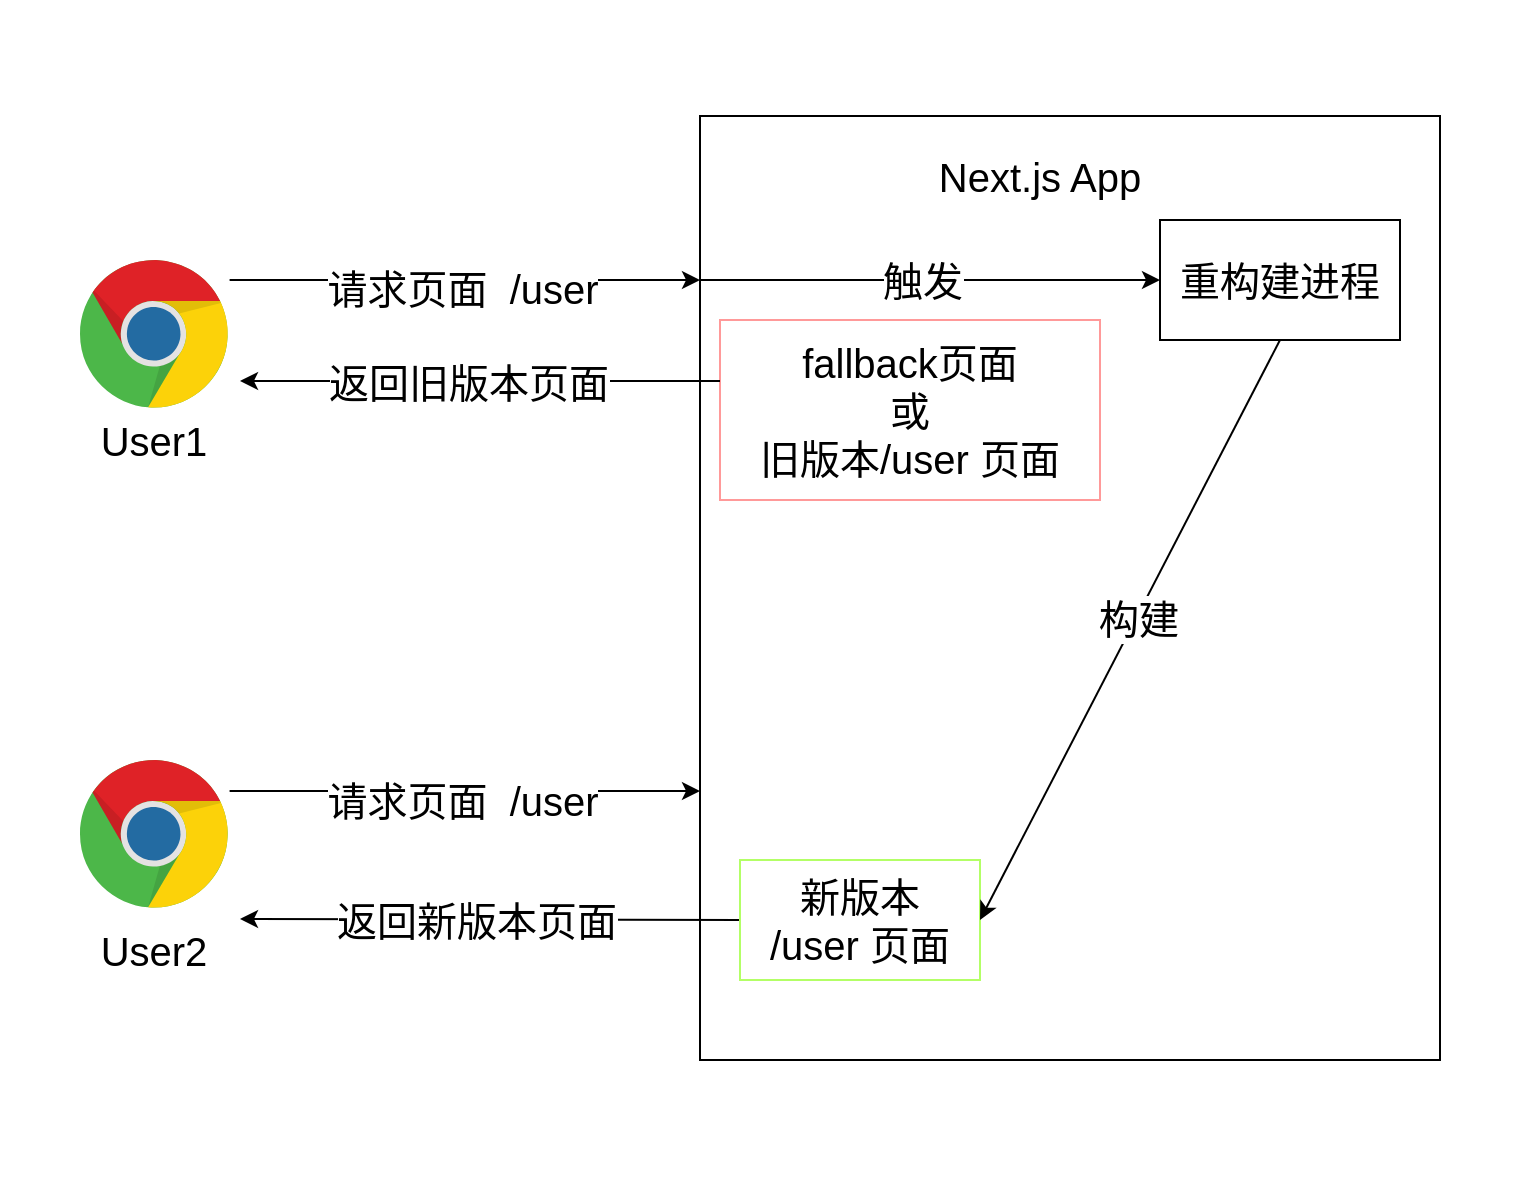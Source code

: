 <mxfile>
    <diagram id="ul-tCbS_ZGL39hckQb31" name="Page-1">
        <mxGraphModel dx="912" dy="862" grid="1" gridSize="10" guides="1" tooltips="1" connect="1" arrows="1" fold="1" page="1" pageScale="1" pageWidth="850" pageHeight="1100" math="0" shadow="0">
            <root>
                <mxCell id="0"/>
                <mxCell id="1" parent="0"/>
                <mxCell id="364" value="" style="rounded=0;whiteSpace=wrap;html=1;strokeColor=none;fontSize=20;" vertex="1" parent="1">
                    <mxGeometry x="40" y="290" width="760" height="590" as="geometry"/>
                </mxCell>
                <mxCell id="365" style="edgeStyle=elbowEdgeStyle;elbow=vertical;html=1;fontSize=20;" edge="1" parent="1" source="367" target="371">
                    <mxGeometry relative="1" as="geometry">
                        <mxPoint x="390" y="436" as="targetPoint"/>
                        <Array as="points">
                            <mxPoint x="380" y="430"/>
                        </Array>
                    </mxGeometry>
                </mxCell>
                <mxCell id="366" value="请求页面&amp;nbsp; /user" style="edgeLabel;html=1;align=center;verticalAlign=middle;resizable=0;points=[];fontSize=20;" vertex="1" connectable="0" parent="365">
                    <mxGeometry x="-0.18" y="1" relative="1" as="geometry">
                        <mxPoint x="19" y="5" as="offset"/>
                    </mxGeometry>
                </mxCell>
                <mxCell id="367" value="" style="dashed=0;outlineConnect=0;html=1;align=center;labelPosition=center;verticalLabelPosition=bottom;verticalAlign=top;shape=mxgraph.weblogos.chrome;fontSize=20;" vertex="1" parent="1">
                    <mxGeometry x="80" y="420" width="74.8" height="75.4" as="geometry"/>
                </mxCell>
                <mxCell id="368" value="User1" style="text;html=1;strokeColor=none;fillColor=none;align=center;verticalAlign=middle;whiteSpace=wrap;rounded=0;fontSize=20;" vertex="1" parent="1">
                    <mxGeometry x="87" y="495.4" width="60" height="30" as="geometry"/>
                </mxCell>
                <mxCell id="369" value="" style="dashed=0;outlineConnect=0;html=1;align=center;labelPosition=center;verticalLabelPosition=bottom;verticalAlign=top;shape=mxgraph.weblogos.chrome;fontSize=20;" vertex="1" parent="1">
                    <mxGeometry x="80" y="670" width="74.8" height="75.4" as="geometry"/>
                </mxCell>
                <mxCell id="370" value="User2" style="text;html=1;strokeColor=none;fillColor=none;align=center;verticalAlign=middle;whiteSpace=wrap;rounded=0;fontSize=20;" vertex="1" parent="1">
                    <mxGeometry x="87" y="750" width="60" height="30" as="geometry"/>
                </mxCell>
                <mxCell id="371" value="" style="rounded=0;whiteSpace=wrap;html=1;fontSize=20;" vertex="1" parent="1">
                    <mxGeometry x="390" y="348" width="370" height="472" as="geometry"/>
                </mxCell>
                <mxCell id="372" value="Next.js App" style="text;html=1;strokeColor=none;fillColor=none;align=center;verticalAlign=middle;whiteSpace=wrap;rounded=0;fontSize=20;" vertex="1" parent="1">
                    <mxGeometry x="500" y="362.7" width="120" height="30" as="geometry"/>
                </mxCell>
                <mxCell id="373" style="edgeStyle=elbowEdgeStyle;elbow=vertical;html=1;entryX=0;entryY=0.25;entryDx=0;entryDy=0;fontSize=20;" edge="1" parent="1">
                    <mxGeometry relative="1" as="geometry">
                        <mxPoint x="154.8" y="685.45" as="sourcePoint"/>
                        <mxPoint x="390" y="685.45" as="targetPoint"/>
                    </mxGeometry>
                </mxCell>
                <mxCell id="374" value="请求页面&amp;nbsp; /user" style="edgeLabel;html=1;align=center;verticalAlign=middle;resizable=0;points=[];fontSize=20;" vertex="1" connectable="0" parent="373">
                    <mxGeometry x="-0.18" y="1" relative="1" as="geometry">
                        <mxPoint x="19" y="5" as="offset"/>
                    </mxGeometry>
                </mxCell>
                <mxCell id="375" style="edgeStyle=elbowEdgeStyle;elbow=vertical;html=1;fontSize=20;exitX=0;exitY=0.5;exitDx=0;exitDy=0;" edge="1" parent="1" source="381">
                    <mxGeometry relative="1" as="geometry">
                        <mxPoint x="160" y="749.45" as="targetPoint"/>
                        <mxPoint x="390" y="749.086" as="sourcePoint"/>
                    </mxGeometry>
                </mxCell>
                <mxCell id="376" value="返回新版本页面" style="edgeLabel;html=1;align=center;verticalAlign=middle;resizable=0;points=[];fontSize=20;" vertex="1" connectable="0" parent="375">
                    <mxGeometry x="0.324" y="2" relative="1" as="geometry">
                        <mxPoint x="33" y="-2" as="offset"/>
                    </mxGeometry>
                </mxCell>
                <mxCell id="377" value="重构建进程" style="rounded=0;whiteSpace=wrap;html=1;fontSize=20;" vertex="1" parent="1">
                    <mxGeometry x="620" y="400" width="120" height="60" as="geometry"/>
                </mxCell>
                <mxCell id="378" value="" style="endArrow=classic;html=1;fontSize=20;elbow=vertical;entryX=0;entryY=0.5;entryDx=0;entryDy=0;" edge="1" parent="1" target="377">
                    <mxGeometry width="50" height="50" relative="1" as="geometry">
                        <mxPoint x="390" y="430" as="sourcePoint"/>
                        <mxPoint x="620" y="350" as="targetPoint"/>
                    </mxGeometry>
                </mxCell>
                <mxCell id="379" value="触发" style="edgeLabel;html=1;align=center;verticalAlign=middle;resizable=0;points=[];fontSize=20;" vertex="1" connectable="0" parent="378">
                    <mxGeometry x="-0.215" y="3" relative="1" as="geometry">
                        <mxPoint x="20" y="3" as="offset"/>
                    </mxGeometry>
                </mxCell>
                <mxCell id="380" value="fallback页面&lt;br&gt;或&lt;br&gt;旧版本/user 页面" style="rounded=0;whiteSpace=wrap;html=1;fontSize=20;strokeColor=#FF9999;" vertex="1" parent="1">
                    <mxGeometry x="400" y="450" width="190" height="90" as="geometry"/>
                </mxCell>
                <mxCell id="381" value="新版本&lt;br&gt;/user 页面" style="rounded=0;whiteSpace=wrap;html=1;strokeColor=#B3FF66;fontSize=20;" vertex="1" parent="1">
                    <mxGeometry x="410" y="720" width="120" height="60" as="geometry"/>
                </mxCell>
                <mxCell id="382" value="" style="endArrow=classic;html=1;fontSize=20;elbow=vertical;entryX=1;entryY=0.5;entryDx=0;entryDy=0;exitX=0.5;exitY=1;exitDx=0;exitDy=0;" edge="1" parent="1" source="377" target="381">
                    <mxGeometry width="50" height="50" relative="1" as="geometry">
                        <mxPoint x="480" y="550" as="sourcePoint"/>
                        <mxPoint x="530" y="500" as="targetPoint"/>
                    </mxGeometry>
                </mxCell>
                <mxCell id="383" value="构建" style="edgeLabel;html=1;align=center;verticalAlign=middle;resizable=0;points=[];fontSize=20;" vertex="1" connectable="0" parent="382">
                    <mxGeometry x="-0.047" relative="1" as="geometry">
                        <mxPoint y="1" as="offset"/>
                    </mxGeometry>
                </mxCell>
                <mxCell id="384" style="edgeStyle=elbowEdgeStyle;elbow=vertical;html=1;fontSize=20;" edge="1" parent="1" source="380">
                    <mxGeometry relative="1" as="geometry">
                        <mxPoint x="160" y="480.36" as="targetPoint"/>
                        <mxPoint x="410" y="480" as="sourcePoint"/>
                    </mxGeometry>
                </mxCell>
                <mxCell id="385" value="返回旧版本页面" style="edgeLabel;html=1;align=center;verticalAlign=middle;resizable=0;points=[];fontSize=20;" vertex="1" connectable="0" parent="384">
                    <mxGeometry x="0.324" y="2" relative="1" as="geometry">
                        <mxPoint x="33" y="-2" as="offset"/>
                    </mxGeometry>
                </mxCell>
            </root>
        </mxGraphModel>
    </diagram>
</mxfile>